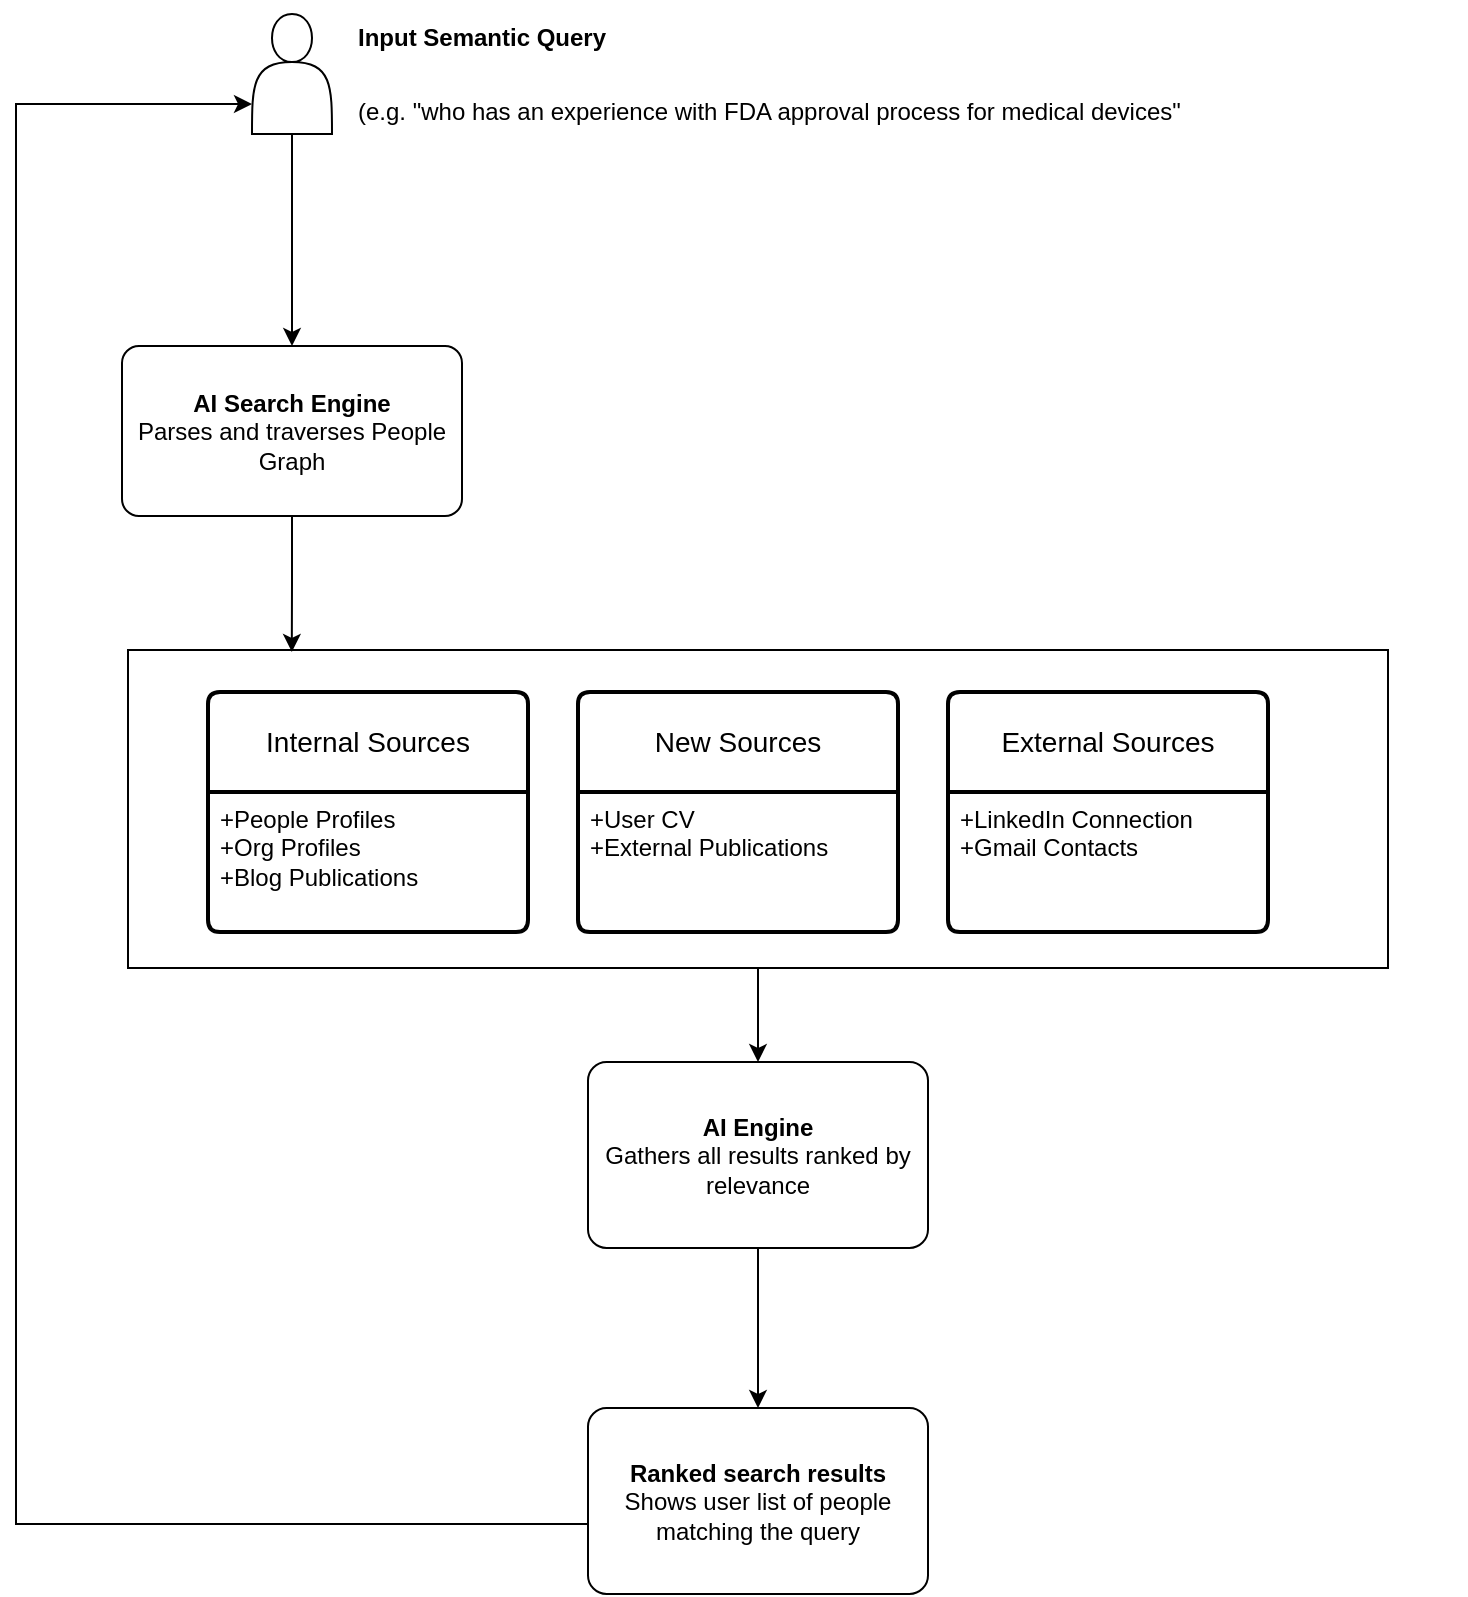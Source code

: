 <mxfile version="28.2.8">
  <diagram name="Page-1" id="Us_V7aIkj_etSqAl1GJg">
    <mxGraphModel dx="2066" dy="1126" grid="0" gridSize="10" guides="1" tooltips="1" connect="1" arrows="1" fold="1" page="1" pageScale="1" pageWidth="850" pageHeight="1100" math="0" shadow="0">
      <root>
        <mxCell id="0" />
        <mxCell id="1" parent="0" />
        <mxCell id="BnmAjJbs8yFJDw0bfUdu-28" value="" style="edgeStyle=orthogonalEdgeStyle;rounded=0;orthogonalLoop=1;jettySize=auto;html=1;" edge="1" parent="1" source="BnmAjJbs8yFJDw0bfUdu-22" target="BnmAjJbs8yFJDw0bfUdu-24">
          <mxGeometry relative="1" as="geometry" />
        </mxCell>
        <mxCell id="BnmAjJbs8yFJDw0bfUdu-22" value="" style="rounded=0;whiteSpace=wrap;html=1;" vertex="1" parent="1">
          <mxGeometry x="120" y="505" width="630" height="159" as="geometry" />
        </mxCell>
        <mxCell id="BnmAjJbs8yFJDw0bfUdu-4" value="" style="shape=actor;whiteSpace=wrap;html=1;" vertex="1" parent="1">
          <mxGeometry x="182" y="187" width="40" height="60" as="geometry" />
        </mxCell>
        <mxCell id="BnmAjJbs8yFJDw0bfUdu-6" value="&lt;h2 style=&quot;margin-top: 0px;&quot;&gt;&lt;span style=&quot;background-color: transparent; color: light-dark(rgb(0, 0, 0), rgb(255, 255, 255)); font-size: 12px;&quot;&gt;Input Semantic Query&amp;nbsp;&lt;/span&gt;&lt;/h2&gt;&lt;h2 style=&quot;margin-top: 0px;&quot;&gt;&lt;span style=&quot;font-weight: normal;&quot;&gt;&lt;span style=&quot;font-size: 12px;&quot;&gt;(e.g. &quot;&lt;/span&gt;&lt;span style=&quot;background-color: transparent; color: light-dark(rgb(0, 0, 0), rgb(255, 255, 255)); font-size: 12px;&quot; data-prosemirror-mark-name=&quot;strong&quot; data-prosemirror-content-type=&quot;mark&quot;&gt;who has an experience with FDA approval process for medical devices&quot;&lt;/span&gt;&lt;/span&gt;&lt;/h2&gt;" style="text;html=1;whiteSpace=wrap;overflow=hidden;rounded=0;" vertex="1" parent="1">
          <mxGeometry x="233" y="180" width="437" height="76" as="geometry" />
        </mxCell>
        <mxCell id="BnmAjJbs8yFJDw0bfUdu-13" value="&lt;b&gt;AI Search Engine&lt;/b&gt;&lt;div&gt;Parses and traverses People Graph&lt;/div&gt;" style="rounded=1;arcSize=10;whiteSpace=wrap;html=1;align=center;" vertex="1" parent="1">
          <mxGeometry x="117" y="353" width="170" height="85" as="geometry" />
        </mxCell>
        <mxCell id="BnmAjJbs8yFJDw0bfUdu-14" value="&lt;h2 style=&quot;margin-top: 0px;&quot;&gt;&lt;br&gt;&lt;/h2&gt;" style="text;html=1;whiteSpace=wrap;overflow=hidden;rounded=0;" vertex="1" parent="1">
          <mxGeometry x="297" y="401" width="492" height="120" as="geometry" />
        </mxCell>
        <mxCell id="BnmAjJbs8yFJDw0bfUdu-15" value="Internal Sources" style="swimlane;childLayout=stackLayout;horizontal=1;startSize=50;horizontalStack=0;rounded=1;fontSize=14;fontStyle=0;strokeWidth=2;resizeParent=0;resizeLast=1;shadow=0;dashed=0;align=center;arcSize=4;whiteSpace=wrap;html=1;" vertex="1" parent="1">
          <mxGeometry x="160" y="526" width="160" height="120" as="geometry" />
        </mxCell>
        <mxCell id="BnmAjJbs8yFJDw0bfUdu-16" value="+People Profiles&lt;br&gt;+Org Profiles&lt;br&gt;+Blog Publications" style="align=left;strokeColor=none;fillColor=none;spacingLeft=4;spacingRight=4;fontSize=12;verticalAlign=top;resizable=0;rotatable=0;part=1;html=1;whiteSpace=wrap;" vertex="1" parent="BnmAjJbs8yFJDw0bfUdu-15">
          <mxGeometry y="50" width="160" height="70" as="geometry" />
        </mxCell>
        <mxCell id="BnmAjJbs8yFJDw0bfUdu-18" value="New Sources" style="swimlane;childLayout=stackLayout;horizontal=1;startSize=50;horizontalStack=0;rounded=1;fontSize=14;fontStyle=0;strokeWidth=2;resizeParent=0;resizeLast=1;shadow=0;dashed=0;align=center;arcSize=4;whiteSpace=wrap;html=1;" vertex="1" parent="1">
          <mxGeometry x="345" y="526" width="160" height="120" as="geometry" />
        </mxCell>
        <mxCell id="BnmAjJbs8yFJDw0bfUdu-19" value="+User CV&lt;br&gt;+External Publications&lt;div&gt;&lt;br/&gt;&lt;/div&gt;" style="align=left;strokeColor=none;fillColor=none;spacingLeft=4;spacingRight=4;fontSize=12;verticalAlign=top;resizable=0;rotatable=0;part=1;html=1;whiteSpace=wrap;" vertex="1" parent="BnmAjJbs8yFJDw0bfUdu-18">
          <mxGeometry y="50" width="160" height="70" as="geometry" />
        </mxCell>
        <mxCell id="BnmAjJbs8yFJDw0bfUdu-20" value="External Sources" style="swimlane;childLayout=stackLayout;horizontal=1;startSize=50;horizontalStack=0;rounded=1;fontSize=14;fontStyle=0;strokeWidth=2;resizeParent=0;resizeLast=1;shadow=0;dashed=0;align=center;arcSize=4;whiteSpace=wrap;html=1;" vertex="1" parent="1">
          <mxGeometry x="530" y="526" width="160" height="120" as="geometry" />
        </mxCell>
        <mxCell id="BnmAjJbs8yFJDw0bfUdu-21" value="+LinkedIn Connection&amp;nbsp;&amp;nbsp;&lt;br&gt;+Gmail Contacts&lt;div&gt;&lt;br&gt;&lt;/div&gt;" style="align=left;strokeColor=none;fillColor=none;spacingLeft=4;spacingRight=4;fontSize=12;verticalAlign=top;resizable=0;rotatable=0;part=1;html=1;whiteSpace=wrap;" vertex="1" parent="BnmAjJbs8yFJDw0bfUdu-20">
          <mxGeometry y="50" width="160" height="70" as="geometry" />
        </mxCell>
        <mxCell id="BnmAjJbs8yFJDw0bfUdu-23" style="edgeStyle=orthogonalEdgeStyle;rounded=0;orthogonalLoop=1;jettySize=auto;html=1;exitX=0.5;exitY=1;exitDx=0;exitDy=0;entryX=0.13;entryY=0.006;entryDx=0;entryDy=0;entryPerimeter=0;" edge="1" parent="1" source="BnmAjJbs8yFJDw0bfUdu-13" target="BnmAjJbs8yFJDw0bfUdu-22">
          <mxGeometry relative="1" as="geometry" />
        </mxCell>
        <mxCell id="BnmAjJbs8yFJDw0bfUdu-30" value="" style="edgeStyle=orthogonalEdgeStyle;rounded=0;orthogonalLoop=1;jettySize=auto;html=1;" edge="1" parent="1" source="BnmAjJbs8yFJDw0bfUdu-24" target="BnmAjJbs8yFJDw0bfUdu-29">
          <mxGeometry relative="1" as="geometry" />
        </mxCell>
        <mxCell id="BnmAjJbs8yFJDw0bfUdu-24" value="&lt;b&gt;AI Engine&lt;/b&gt;&lt;div&gt;Gathers all results ranked by relevance&lt;/div&gt;" style="rounded=1;arcSize=10;whiteSpace=wrap;html=1;align=center;" vertex="1" parent="1">
          <mxGeometry x="350" y="711" width="170" height="93" as="geometry" />
        </mxCell>
        <mxCell id="BnmAjJbs8yFJDw0bfUdu-27" style="edgeStyle=orthogonalEdgeStyle;rounded=0;orthogonalLoop=1;jettySize=auto;html=1;exitX=0.5;exitY=1;exitDx=0;exitDy=0;entryX=0.5;entryY=0;entryDx=0;entryDy=0;" edge="1" parent="1" source="BnmAjJbs8yFJDw0bfUdu-4" target="BnmAjJbs8yFJDw0bfUdu-13">
          <mxGeometry relative="1" as="geometry">
            <mxPoint x="201.5" y="266" as="sourcePoint" />
            <mxPoint x="201.5" y="334" as="targetPoint" />
          </mxGeometry>
        </mxCell>
        <mxCell id="BnmAjJbs8yFJDw0bfUdu-31" style="edgeStyle=orthogonalEdgeStyle;rounded=0;orthogonalLoop=1;jettySize=auto;html=1;exitX=0.012;exitY=0.624;exitDx=0;exitDy=0;entryX=0;entryY=0.75;entryDx=0;entryDy=0;exitPerimeter=0;" edge="1" parent="1" source="BnmAjJbs8yFJDw0bfUdu-29" target="BnmAjJbs8yFJDw0bfUdu-4">
          <mxGeometry relative="1" as="geometry">
            <mxPoint x="235" y="941.5" as="sourcePoint" />
            <mxPoint x="67" y="243" as="targetPoint" />
            <Array as="points">
              <mxPoint x="64" y="942" />
              <mxPoint x="64" y="232" />
            </Array>
          </mxGeometry>
        </mxCell>
        <mxCell id="BnmAjJbs8yFJDw0bfUdu-29" value="&lt;b&gt;Ranked search results&lt;/b&gt;&lt;div&gt;Shows user list of people matching the query&lt;/div&gt;" style="rounded=1;arcSize=10;whiteSpace=wrap;html=1;align=center;" vertex="1" parent="1">
          <mxGeometry x="350" y="884" width="170" height="93" as="geometry" />
        </mxCell>
      </root>
    </mxGraphModel>
  </diagram>
</mxfile>
